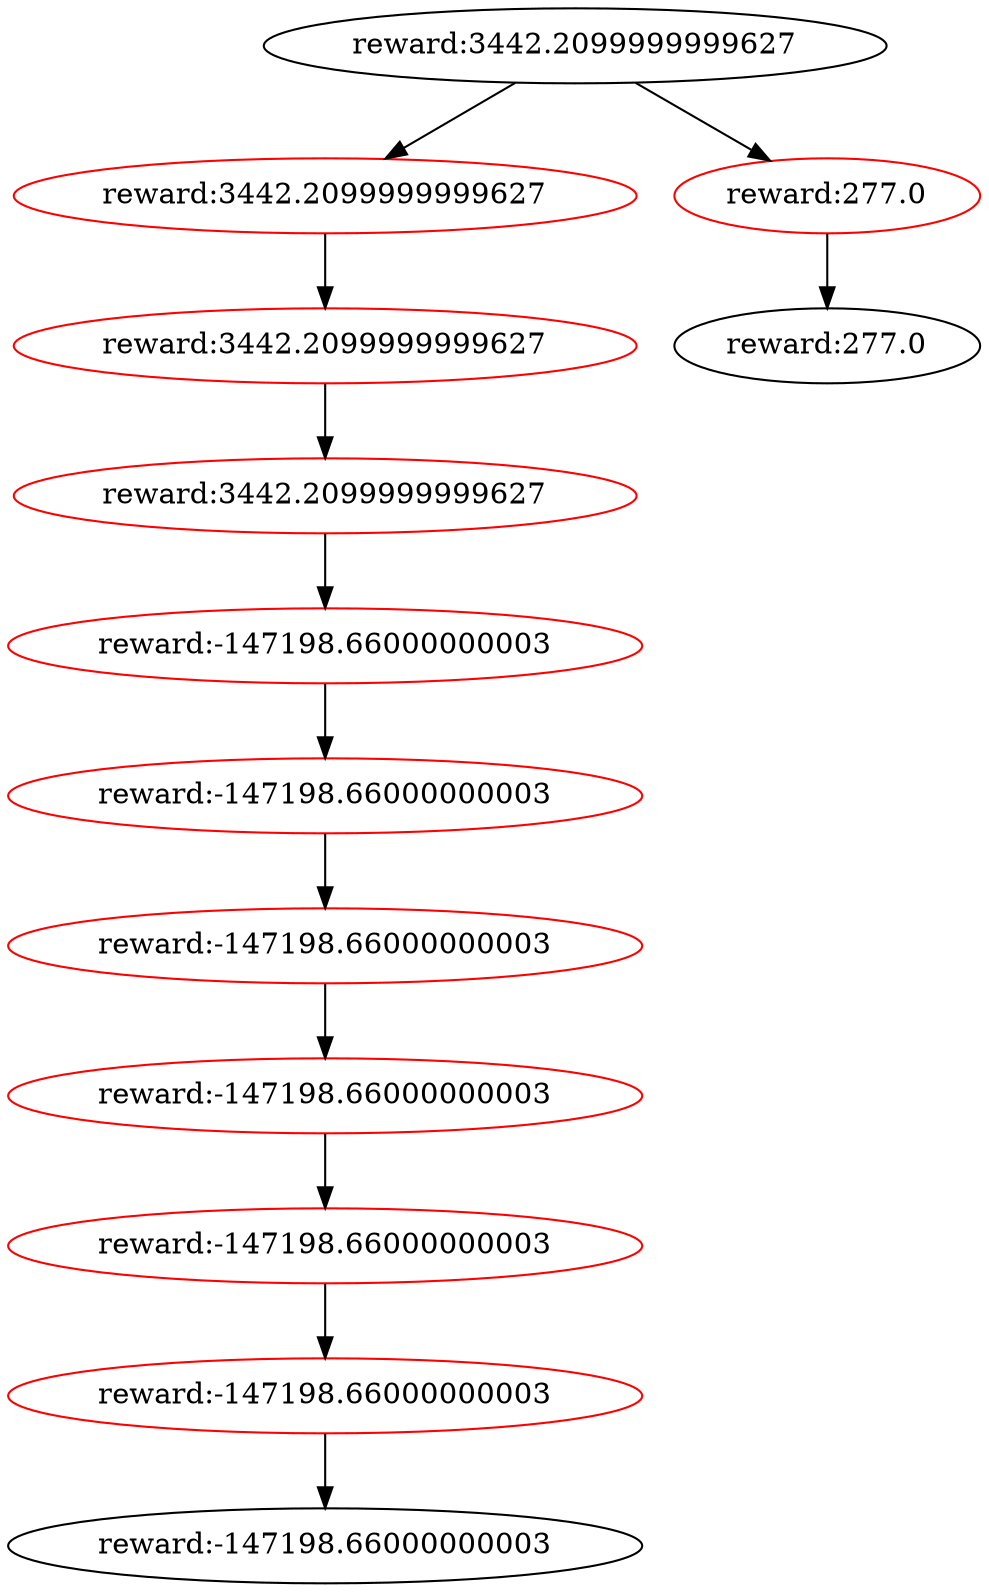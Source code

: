 digraph G {
	node1 [label="reward:3442.2099999999627"]
	node2 [label="reward:3442.2099999999627" color=red]
	node1 -> node2
	node3 [label="reward:3442.2099999999627" color=red]
	node2 -> node3
	node4 [label="reward:3442.2099999999627" color=red]
	node3 -> node4
	node5 [label="reward:-147198.66000000003" color=red]
	node4 -> node5
	node6 [label="reward:-147198.66000000003" color=red]
	node5 -> node6
	node7 [label="reward:-147198.66000000003" color=red]
	node6 -> node7
	node8 [label="reward:-147198.66000000003" color=red]
	node7 -> node8
	node9 [label="reward:-147198.66000000003" color=red]
	node8 -> node9
	node10 [label="reward:-147198.66000000003" color=red]
	node9 -> node10
	node11 [label="reward:-147198.66000000003"]
	node10 -> node11
	node12 [label="reward:277.0" color=red]
	node1 -> node12
	node13 [label="reward:277.0"]
	node12 -> node13
}
